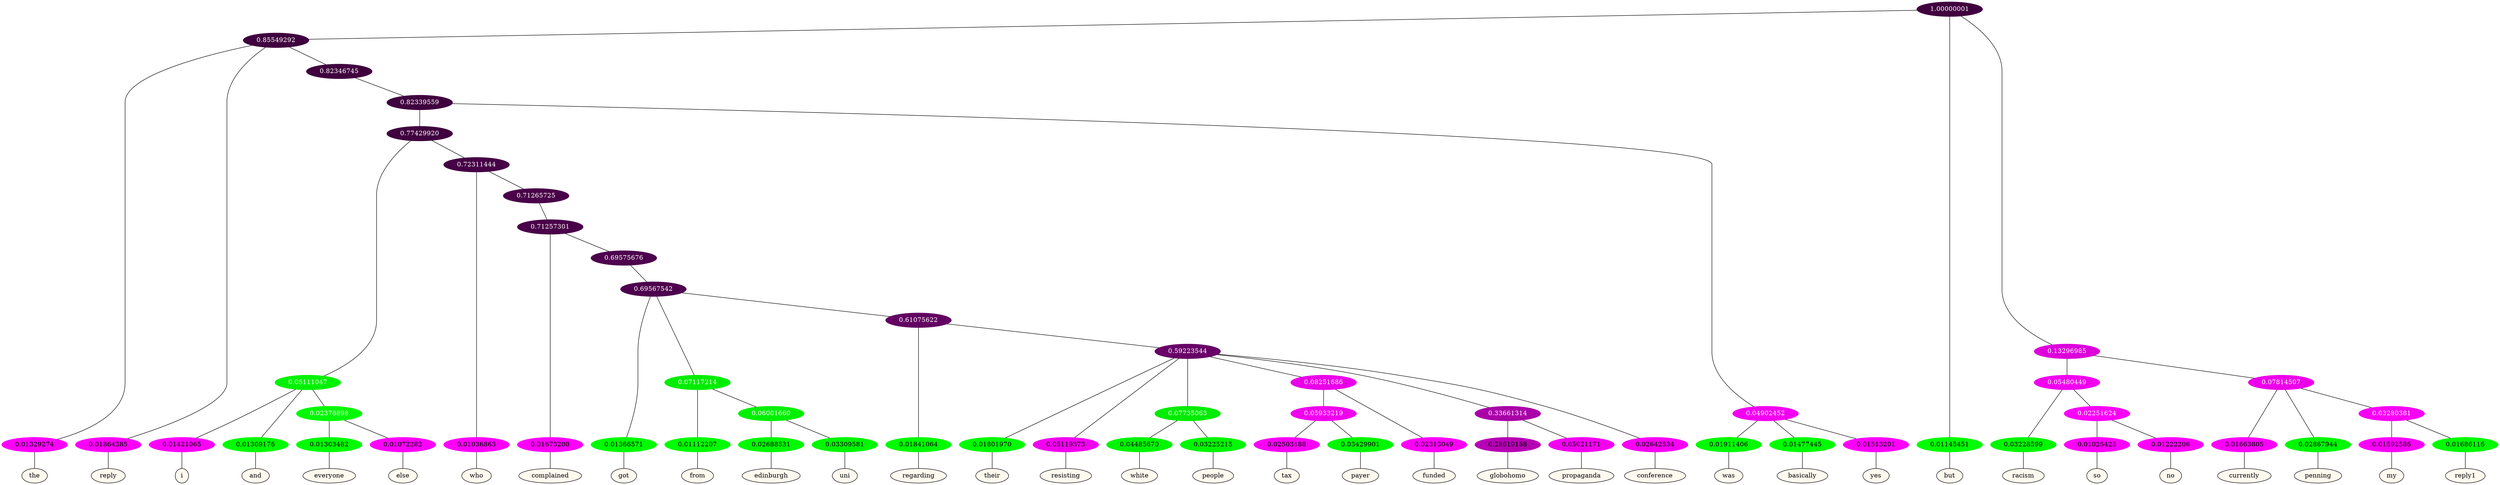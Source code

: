 graph {
	node [format=png height=0.15 nodesep=0.001 ordering=out overlap=prism overlap_scaling=0.01 ranksep=0.001 ratio=0.2 style=filled width=0.15]
	{
		rank=same
		a_w_4 [label=the color=black fillcolor=floralwhite style="filled,solid"]
		a_w_5 [label=reply color=black fillcolor=floralwhite style="filled,solid"]
		a_w_26 [label=i color=black fillcolor=floralwhite style="filled,solid"]
		a_w_27 [label=and color=black fillcolor=floralwhite style="filled,solid"]
		a_w_31 [label=everyone color=black fillcolor=floralwhite style="filled,solid"]
		a_w_32 [label=else color=black fillcolor=floralwhite style="filled,solid"]
		a_w_29 [label=who color=black fillcolor=floralwhite style="filled,solid"]
		a_w_34 [label=complained color=black fillcolor=floralwhite style="filled,solid"]
		a_w_37 [label=got color=black fillcolor=floralwhite style="filled,solid"]
		a_w_40 [label=from color=black fillcolor=floralwhite style="filled,solid"]
		a_w_44 [label=edinburgh color=black fillcolor=floralwhite style="filled,solid"]
		a_w_45 [label=uni color=black fillcolor=floralwhite style="filled,solid"]
		a_w_42 [label=regarding color=black fillcolor=floralwhite style="filled,solid"]
		a_w_46 [label=their color=black fillcolor=floralwhite style="filled,solid"]
		a_w_47 [label=resisting color=black fillcolor=floralwhite style="filled,solid"]
		a_w_52 [label=white color=black fillcolor=floralwhite style="filled,solid"]
		a_w_53 [label=people color=black fillcolor=floralwhite style="filled,solid"]
		a_w_58 [label=tax color=black fillcolor=floralwhite style="filled,solid"]
		a_w_59 [label=payer color=black fillcolor=floralwhite style="filled,solid"]
		a_w_55 [label=funded color=black fillcolor=floralwhite style="filled,solid"]
		a_w_56 [label=globohomo color=black fillcolor=floralwhite style="filled,solid"]
		a_w_57 [label=propaganda color=black fillcolor=floralwhite style="filled,solid"]
		a_w_51 [label=conference color=black fillcolor=floralwhite style="filled,solid"]
		a_w_23 [label=was color=black fillcolor=floralwhite style="filled,solid"]
		a_w_24 [label=basically color=black fillcolor=floralwhite style="filled,solid"]
		a_w_25 [label=yes color=black fillcolor=floralwhite style="filled,solid"]
		a_w_2 [label=but color=black fillcolor=floralwhite style="filled,solid"]
		a_w_10 [label=racism color=black fillcolor=floralwhite style="filled,solid"]
		a_w_17 [label=so color=black fillcolor=floralwhite style="filled,solid"]
		a_w_18 [label=no color=black fillcolor=floralwhite style="filled,solid"]
		a_w_12 [label=currently color=black fillcolor=floralwhite style="filled,solid"]
		a_w_13 [label=penning color=black fillcolor=floralwhite style="filled,solid"]
		a_w_19 [label=my color=black fillcolor=floralwhite style="filled,solid"]
		a_w_20 [label=reply1 color=black fillcolor=floralwhite style="filled,solid"]
	}
	a_n_4 -- a_w_4
	a_n_5 -- a_w_5
	a_n_26 -- a_w_26
	a_n_27 -- a_w_27
	a_n_31 -- a_w_31
	a_n_32 -- a_w_32
	a_n_29 -- a_w_29
	a_n_34 -- a_w_34
	a_n_37 -- a_w_37
	a_n_40 -- a_w_40
	a_n_44 -- a_w_44
	a_n_45 -- a_w_45
	a_n_42 -- a_w_42
	a_n_46 -- a_w_46
	a_n_47 -- a_w_47
	a_n_52 -- a_w_52
	a_n_53 -- a_w_53
	a_n_58 -- a_w_58
	a_n_59 -- a_w_59
	a_n_55 -- a_w_55
	a_n_56 -- a_w_56
	a_n_57 -- a_w_57
	a_n_51 -- a_w_51
	a_n_23 -- a_w_23
	a_n_24 -- a_w_24
	a_n_25 -- a_w_25
	a_n_2 -- a_w_2
	a_n_10 -- a_w_10
	a_n_17 -- a_w_17
	a_n_18 -- a_w_18
	a_n_12 -- a_w_12
	a_n_13 -- a_w_13
	a_n_19 -- a_w_19
	a_n_20 -- a_w_20
	{
		rank=same
		a_n_4 [label=0.01329274 color="0.835 1.000 0.987" fontcolor=black]
		a_n_5 [label=0.01864385 color="0.835 1.000 0.981" fontcolor=black]
		a_n_26 [label=0.01421065 color="0.835 1.000 0.986" fontcolor=black]
		a_n_27 [label=0.01309176 color="0.334 1.000 0.987" fontcolor=black]
		a_n_31 [label=0.01303482 color="0.334 1.000 0.987" fontcolor=black]
		a_n_32 [label=0.01072282 color="0.835 1.000 0.989" fontcolor=black]
		a_n_29 [label=0.01036863 color="0.835 1.000 0.990" fontcolor=black]
		a_n_34 [label=0.01673200 color="0.835 1.000 0.983" fontcolor=black]
		a_n_37 [label=0.01366571 color="0.334 1.000 0.986" fontcolor=black]
		a_n_40 [label=0.01112207 color="0.334 1.000 0.989" fontcolor=black]
		a_n_44 [label=0.02688531 color="0.334 1.000 0.973" fontcolor=black]
		a_n_45 [label=0.03309581 color="0.334 1.000 0.967" fontcolor=black]
		a_n_42 [label=0.01841064 color="0.334 1.000 0.982" fontcolor=black]
		a_n_46 [label=0.01801970 color="0.334 1.000 0.982" fontcolor=black]
		a_n_47 [label=0.05119373 color="0.835 1.000 0.949" fontcolor=black]
		a_n_52 [label=0.04485670 color="0.334 1.000 0.955" fontcolor=black]
		a_n_53 [label=0.03225215 color="0.334 1.000 0.968" fontcolor=black]
		a_n_58 [label=0.02503188 color="0.835 1.000 0.975" fontcolor=black]
		a_n_59 [label=0.03429901 color="0.334 1.000 0.966" fontcolor=black]
		a_n_55 [label=0.02313049 color="0.835 1.000 0.977" fontcolor=black]
		a_n_56 [label=0.28619168 color="0.835 1.000 0.714" fontcolor=black]
		a_n_57 [label=0.05021171 color="0.835 1.000 0.950" fontcolor=black]
		a_n_51 [label=0.02642534 color="0.835 1.000 0.974" fontcolor=black]
		a_n_23 [label=0.01911406 color="0.334 1.000 0.981" fontcolor=black]
		a_n_24 [label=0.01477445 color="0.334 1.000 0.985" fontcolor=black]
		a_n_25 [label=0.01513201 color="0.835 1.000 0.985" fontcolor=black]
		a_n_2 [label=0.01145451 color="0.334 1.000 0.989" fontcolor=black]
		a_n_10 [label=0.03228599 color="0.334 1.000 0.968" fontcolor=black]
		a_n_17 [label=0.01025425 color="0.835 1.000 0.990" fontcolor=black]
		a_n_18 [label=0.01222206 color="0.835 1.000 0.988" fontcolor=black]
		a_n_12 [label=0.01663805 color="0.835 1.000 0.983" fontcolor=black]
		a_n_13 [label=0.02867944 color="0.334 1.000 0.971" fontcolor=black]
		a_n_19 [label=0.01592586 color="0.835 1.000 0.984" fontcolor=black]
		a_n_20 [label=0.01686116 color="0.334 1.000 0.983" fontcolor=black]
	}
	a_n_0 [label=1.00000001 color="0.835 1.000 0.250" fontcolor=grey99]
	a_n_1 [label=0.85549292 color="0.835 1.000 0.250" fontcolor=grey99]
	a_n_0 -- a_n_1
	a_n_0 -- a_n_2
	a_n_3 [label=0.13296985 color="0.835 1.000 0.867" fontcolor=grey99]
	a_n_0 -- a_n_3
	a_n_1 -- a_n_4
	a_n_1 -- a_n_5
	a_n_6 [label=0.82346745 color="0.835 1.000 0.250" fontcolor=grey99]
	a_n_1 -- a_n_6
	a_n_7 [label=0.05480449 color="0.835 1.000 0.945" fontcolor=grey99]
	a_n_3 -- a_n_7
	a_n_8 [label=0.07814507 color="0.835 1.000 0.922" fontcolor=grey99]
	a_n_3 -- a_n_8
	a_n_9 [label=0.82339559 color="0.835 1.000 0.250" fontcolor=grey99]
	a_n_6 -- a_n_9
	a_n_7 -- a_n_10
	a_n_11 [label=0.02251624 color="0.835 1.000 0.977" fontcolor=grey99]
	a_n_7 -- a_n_11
	a_n_8 -- a_n_12
	a_n_8 -- a_n_13
	a_n_14 [label=0.03280381 color="0.835 1.000 0.967" fontcolor=grey99]
	a_n_8 -- a_n_14
	a_n_15 [label=0.77429920 color="0.835 1.000 0.250" fontcolor=grey99]
	a_n_9 -- a_n_15
	a_n_16 [label=0.04902452 color="0.835 1.000 0.951" fontcolor=grey99]
	a_n_9 -- a_n_16
	a_n_11 -- a_n_17
	a_n_11 -- a_n_18
	a_n_14 -- a_n_19
	a_n_14 -- a_n_20
	a_n_21 [label=0.05111047 color="0.334 1.000 0.949" fontcolor=grey99]
	a_n_15 -- a_n_21
	a_n_22 [label=0.72311444 color="0.835 1.000 0.277" fontcolor=grey99]
	a_n_15 -- a_n_22
	a_n_16 -- a_n_23
	a_n_16 -- a_n_24
	a_n_16 -- a_n_25
	a_n_21 -- a_n_26
	a_n_21 -- a_n_27
	a_n_28 [label=0.02378898 color="0.334 1.000 0.976" fontcolor=grey99]
	a_n_21 -- a_n_28
	a_n_22 -- a_n_29
	a_n_30 [label=0.71265725 color="0.835 1.000 0.287" fontcolor=grey99]
	a_n_22 -- a_n_30
	a_n_28 -- a_n_31
	a_n_28 -- a_n_32
	a_n_33 [label=0.71257301 color="0.835 1.000 0.287" fontcolor=grey99]
	a_n_30 -- a_n_33
	a_n_33 -- a_n_34
	a_n_35 [label=0.69575676 color="0.835 1.000 0.304" fontcolor=grey99]
	a_n_33 -- a_n_35
	a_n_36 [label=0.69567542 color="0.835 1.000 0.304" fontcolor=grey99]
	a_n_35 -- a_n_36
	a_n_36 -- a_n_37
	a_n_38 [label=0.07117214 color="0.334 1.000 0.929" fontcolor=grey99]
	a_n_36 -- a_n_38
	a_n_39 [label=0.61075622 color="0.835 1.000 0.389" fontcolor=grey99]
	a_n_36 -- a_n_39
	a_n_38 -- a_n_40
	a_n_41 [label=0.06001660 color="0.334 1.000 0.940" fontcolor=grey99]
	a_n_38 -- a_n_41
	a_n_39 -- a_n_42
	a_n_43 [label=0.59223544 color="0.835 1.000 0.408" fontcolor=grey99]
	a_n_39 -- a_n_43
	a_n_41 -- a_n_44
	a_n_41 -- a_n_45
	a_n_43 -- a_n_46
	a_n_43 -- a_n_47
	a_n_48 [label=0.07735063 color="0.334 1.000 0.923" fontcolor=grey99]
	a_n_43 -- a_n_48
	a_n_49 [label=0.08251686 color="0.835 1.000 0.917" fontcolor=grey99]
	a_n_43 -- a_n_49
	a_n_50 [label=0.33661314 color="0.835 1.000 0.663" fontcolor=grey99]
	a_n_43 -- a_n_50
	a_n_43 -- a_n_51
	a_n_48 -- a_n_52
	a_n_48 -- a_n_53
	a_n_54 [label=0.05933219 color="0.835 1.000 0.941" fontcolor=grey99]
	a_n_49 -- a_n_54
	a_n_49 -- a_n_55
	a_n_50 -- a_n_56
	a_n_50 -- a_n_57
	a_n_54 -- a_n_58
	a_n_54 -- a_n_59
}
